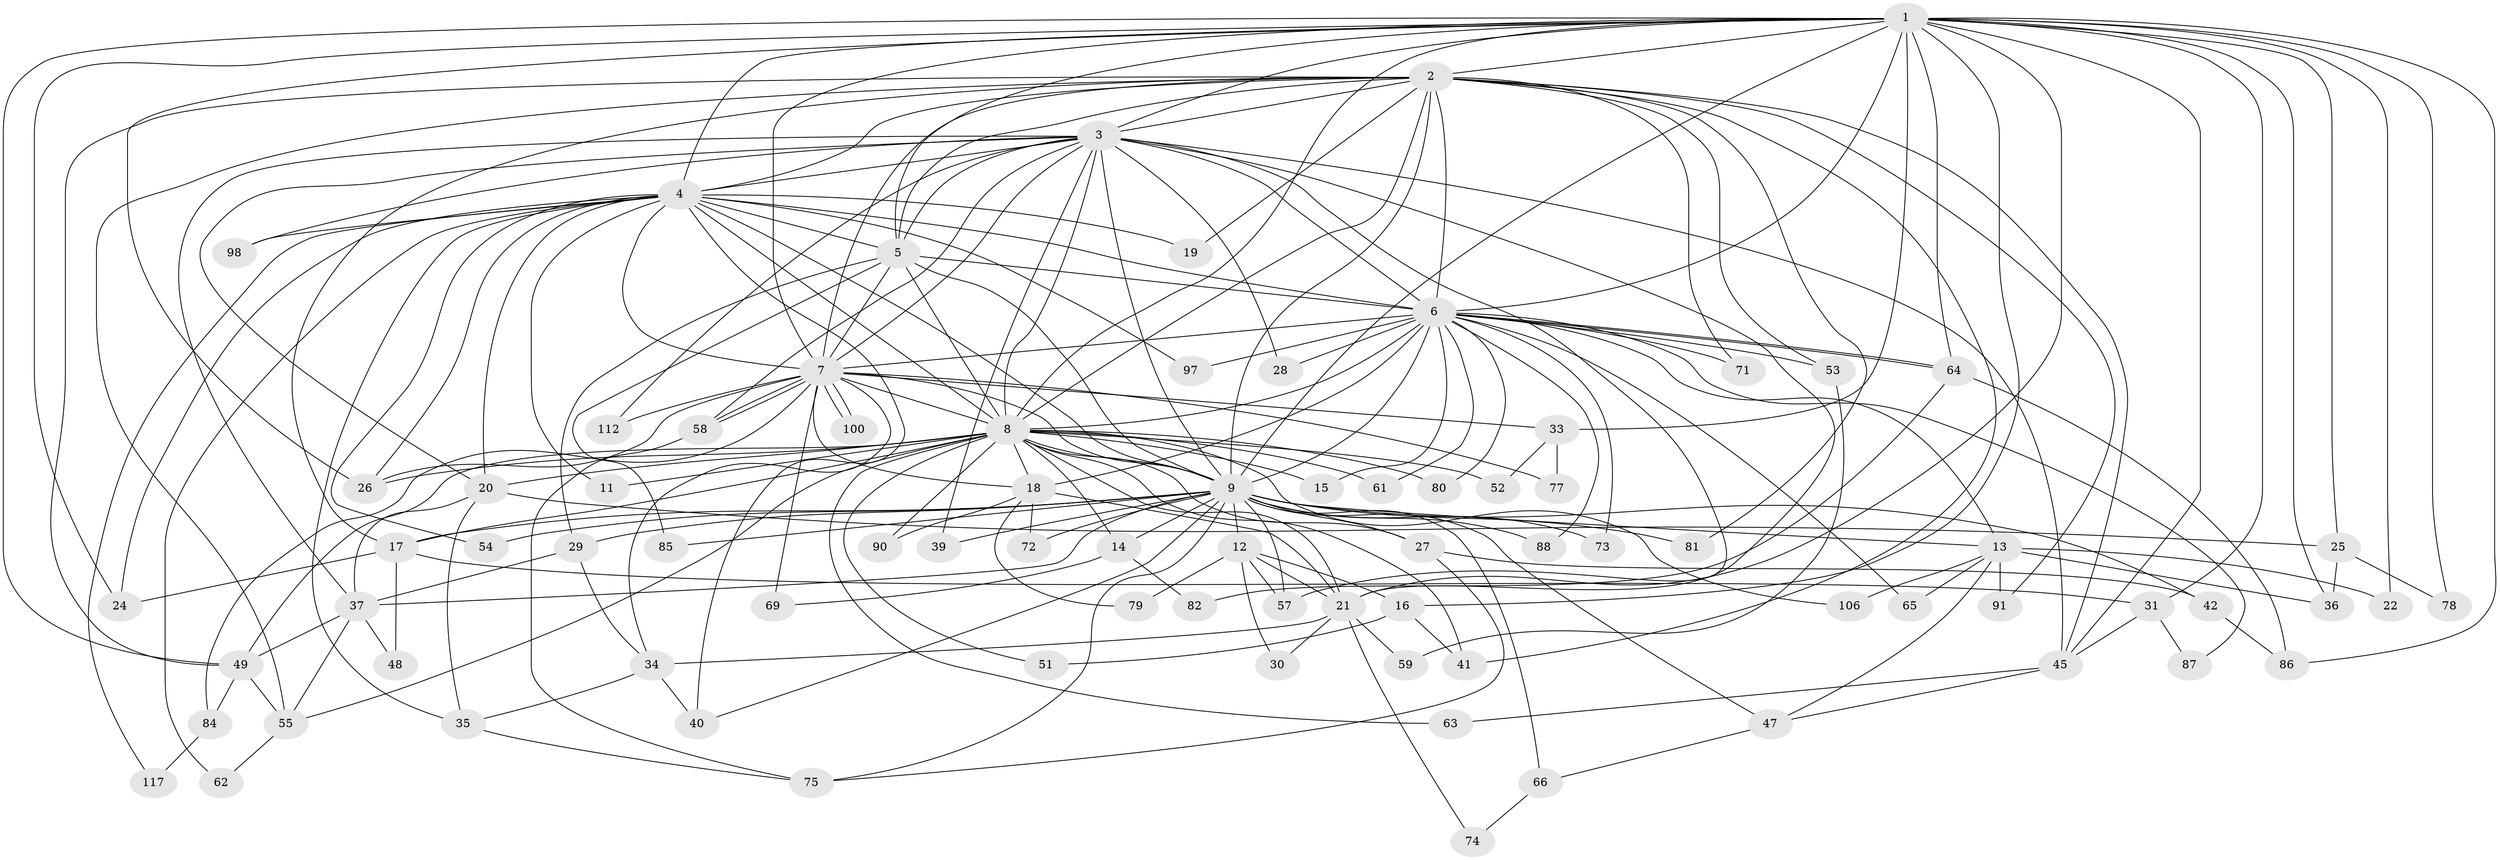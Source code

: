 // original degree distribution, {25: 0.008547008547008548, 19: 0.008547008547008548, 20: 0.008547008547008548, 22: 0.017094017094017096, 11: 0.008547008547008548, 23: 0.017094017094017096, 28: 0.008547008547008548, 16: 0.008547008547008548, 2: 0.5555555555555556, 7: 0.03418803418803419, 8: 0.008547008547008548, 4: 0.13675213675213677, 6: 0.03418803418803419, 3: 0.1282051282051282, 5: 0.017094017094017096}
// Generated by graph-tools (version 1.1) at 2025/17/03/04/25 18:17:18]
// undirected, 81 vertices, 208 edges
graph export_dot {
graph [start="1"]
  node [color=gray90,style=filled];
  1;
  2;
  3;
  4;
  5;
  6 [super="+23"];
  7;
  8;
  9 [super="+10+38+46"];
  11;
  12;
  13;
  14;
  15;
  16;
  17;
  18 [super="+116"];
  19;
  20 [super="+83"];
  21 [super="+43+32"];
  22;
  24 [super="+76"];
  25 [super="+110+70"];
  26 [super="+67+89"];
  27;
  28;
  29 [super="+56"];
  30;
  31 [super="+60"];
  33;
  34;
  35 [super="+95"];
  36;
  37 [super="+104+94"];
  39;
  40 [super="+114"];
  41 [super="+102"];
  42;
  45 [super="+50"];
  47 [super="+111"];
  48;
  49 [super="+93"];
  51;
  52;
  53;
  54;
  55 [super="+99+96"];
  57;
  58 [super="+107+92"];
  59;
  61;
  62;
  63;
  64 [super="+108"];
  65;
  66;
  69;
  71;
  72;
  73;
  74;
  75 [super="+113"];
  77;
  78;
  79;
  80;
  81;
  82;
  84;
  85;
  86;
  87;
  88;
  90;
  91;
  97;
  98;
  100;
  106;
  112;
  117;
  1 -- 2;
  1 -- 3;
  1 -- 4;
  1 -- 5;
  1 -- 6;
  1 -- 7;
  1 -- 8;
  1 -- 9 [weight=2];
  1 -- 16;
  1 -- 22;
  1 -- 25 [weight=2];
  1 -- 31;
  1 -- 33;
  1 -- 36;
  1 -- 45;
  1 -- 49;
  1 -- 78;
  1 -- 86;
  1 -- 64;
  1 -- 21 [weight=2];
  1 -- 24;
  1 -- 26;
  2 -- 3;
  2 -- 4;
  2 -- 5;
  2 -- 6;
  2 -- 7;
  2 -- 8;
  2 -- 9 [weight=2];
  2 -- 17;
  2 -- 19;
  2 -- 41;
  2 -- 45;
  2 -- 49;
  2 -- 53;
  2 -- 55;
  2 -- 71;
  2 -- 81;
  2 -- 91;
  3 -- 4;
  3 -- 5;
  3 -- 6 [weight=2];
  3 -- 7;
  3 -- 8;
  3 -- 9 [weight=2];
  3 -- 20;
  3 -- 21;
  3 -- 28;
  3 -- 37;
  3 -- 39;
  3 -- 57;
  3 -- 98;
  3 -- 112;
  3 -- 45;
  3 -- 58;
  4 -- 5;
  4 -- 6 [weight=2];
  4 -- 7;
  4 -- 8;
  4 -- 9 [weight=2];
  4 -- 11;
  4 -- 19;
  4 -- 20;
  4 -- 24;
  4 -- 26;
  4 -- 40;
  4 -- 54;
  4 -- 62;
  4 -- 97;
  4 -- 98;
  4 -- 117;
  4 -- 35;
  5 -- 6;
  5 -- 7;
  5 -- 8;
  5 -- 9 [weight=2];
  5 -- 29;
  5 -- 85;
  6 -- 7 [weight=2];
  6 -- 8;
  6 -- 9 [weight=3];
  6 -- 13;
  6 -- 15;
  6 -- 18;
  6 -- 53;
  6 -- 61;
  6 -- 64;
  6 -- 64;
  6 -- 65;
  6 -- 71;
  6 -- 87;
  6 -- 88;
  6 -- 97;
  6 -- 80;
  6 -- 73;
  6 -- 28;
  7 -- 8;
  7 -- 9 [weight=2];
  7 -- 18;
  7 -- 26;
  7 -- 33;
  7 -- 34;
  7 -- 58;
  7 -- 58;
  7 -- 69;
  7 -- 77;
  7 -- 84;
  7 -- 100;
  7 -- 100;
  7 -- 112;
  8 -- 9 [weight=2];
  8 -- 11;
  8 -- 14;
  8 -- 15;
  8 -- 17;
  8 -- 21;
  8 -- 27;
  8 -- 41;
  8 -- 51;
  8 -- 52;
  8 -- 55;
  8 -- 61;
  8 -- 63;
  8 -- 80;
  8 -- 90;
  8 -- 106;
  8 -- 26;
  8 -- 49;
  8 -- 20;
  8 -- 18;
  9 -- 12 [weight=2];
  9 -- 39;
  9 -- 42;
  9 -- 54;
  9 -- 66;
  9 -- 72;
  9 -- 73;
  9 -- 81;
  9 -- 85;
  9 -- 88;
  9 -- 40;
  9 -- 75;
  9 -- 13;
  9 -- 14;
  9 -- 27;
  9 -- 29;
  9 -- 17;
  9 -- 57;
  9 -- 37;
  9 -- 47;
  12 -- 16;
  12 -- 30;
  12 -- 57;
  12 -- 79;
  12 -- 21;
  13 -- 22;
  13 -- 36;
  13 -- 47;
  13 -- 65;
  13 -- 91;
  13 -- 106;
  14 -- 69;
  14 -- 82;
  16 -- 51;
  16 -- 41;
  17 -- 24;
  17 -- 31;
  17 -- 48;
  18 -- 72;
  18 -- 79;
  18 -- 90;
  18 -- 21;
  20 -- 25;
  20 -- 35;
  20 -- 37;
  21 -- 30;
  21 -- 34;
  21 -- 59;
  21 -- 74;
  25 -- 36;
  25 -- 78;
  27 -- 42;
  27 -- 75;
  29 -- 37;
  29 -- 34;
  31 -- 87;
  31 -- 45;
  33 -- 52;
  33 -- 77;
  34 -- 35;
  34 -- 40;
  35 -- 75;
  37 -- 48;
  37 -- 55;
  37 -- 49;
  42 -- 86;
  45 -- 47;
  45 -- 63;
  47 -- 66;
  49 -- 84;
  49 -- 55;
  53 -- 59;
  55 -- 62;
  58 -- 75;
  64 -- 82;
  64 -- 86;
  66 -- 74;
  84 -- 117;
}
